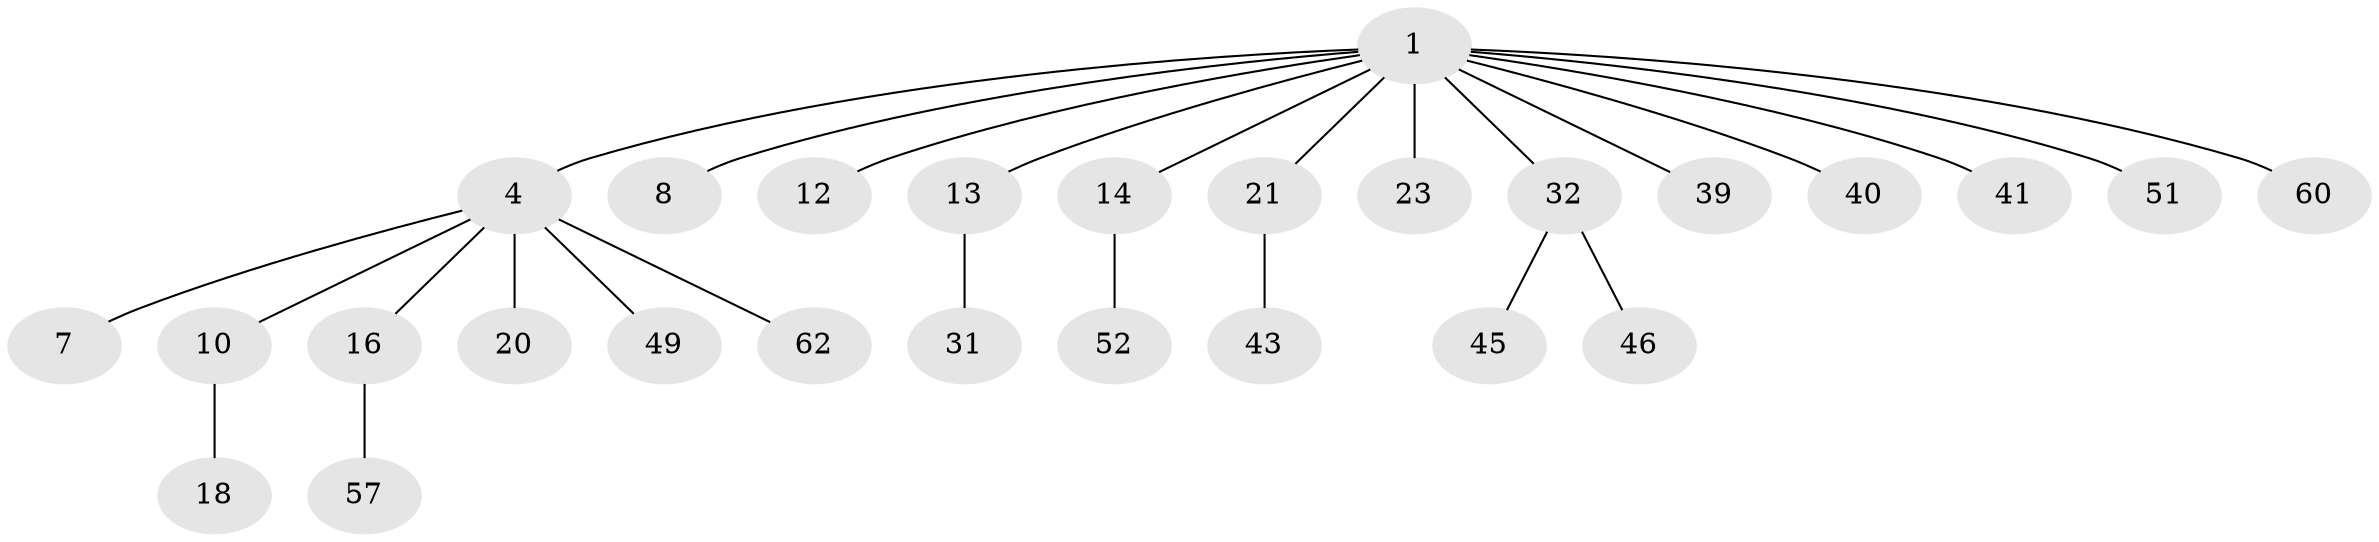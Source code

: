 // original degree distribution, {4: 0.10144927536231885, 2: 0.2608695652173913, 6: 0.028985507246376812, 3: 0.10144927536231885, 5: 0.014492753623188406, 1: 0.4927536231884058}
// Generated by graph-tools (version 1.1) at 2025/19/03/04/25 18:19:14]
// undirected, 27 vertices, 26 edges
graph export_dot {
graph [start="1"]
  node [color=gray90,style=filled];
  1 [super="+2+3+36"];
  4 [super="+5+9"];
  7 [super="+59"];
  8 [super="+69+29+30"];
  10 [super="+15+33"];
  12 [super="+64+25"];
  13;
  14 [super="+26+35"];
  16 [super="+22+19+37"];
  18;
  20;
  21 [super="+42"];
  23;
  31 [super="+50"];
  32 [super="+44+68+48"];
  39 [super="+53"];
  40;
  41 [super="+47"];
  43 [super="+66+54"];
  45 [super="+63"];
  46;
  49;
  51;
  52;
  57;
  60;
  62 [super="+65"];
  1 -- 8;
  1 -- 21;
  1 -- 32;
  1 -- 4;
  1 -- 39;
  1 -- 40;
  1 -- 41;
  1 -- 12;
  1 -- 13;
  1 -- 14;
  1 -- 51;
  1 -- 23;
  1 -- 60;
  4 -- 16;
  4 -- 49;
  4 -- 20;
  4 -- 7;
  4 -- 62;
  4 -- 10;
  10 -- 18;
  13 -- 31;
  14 -- 52;
  16 -- 57;
  21 -- 43;
  32 -- 45;
  32 -- 46;
}
